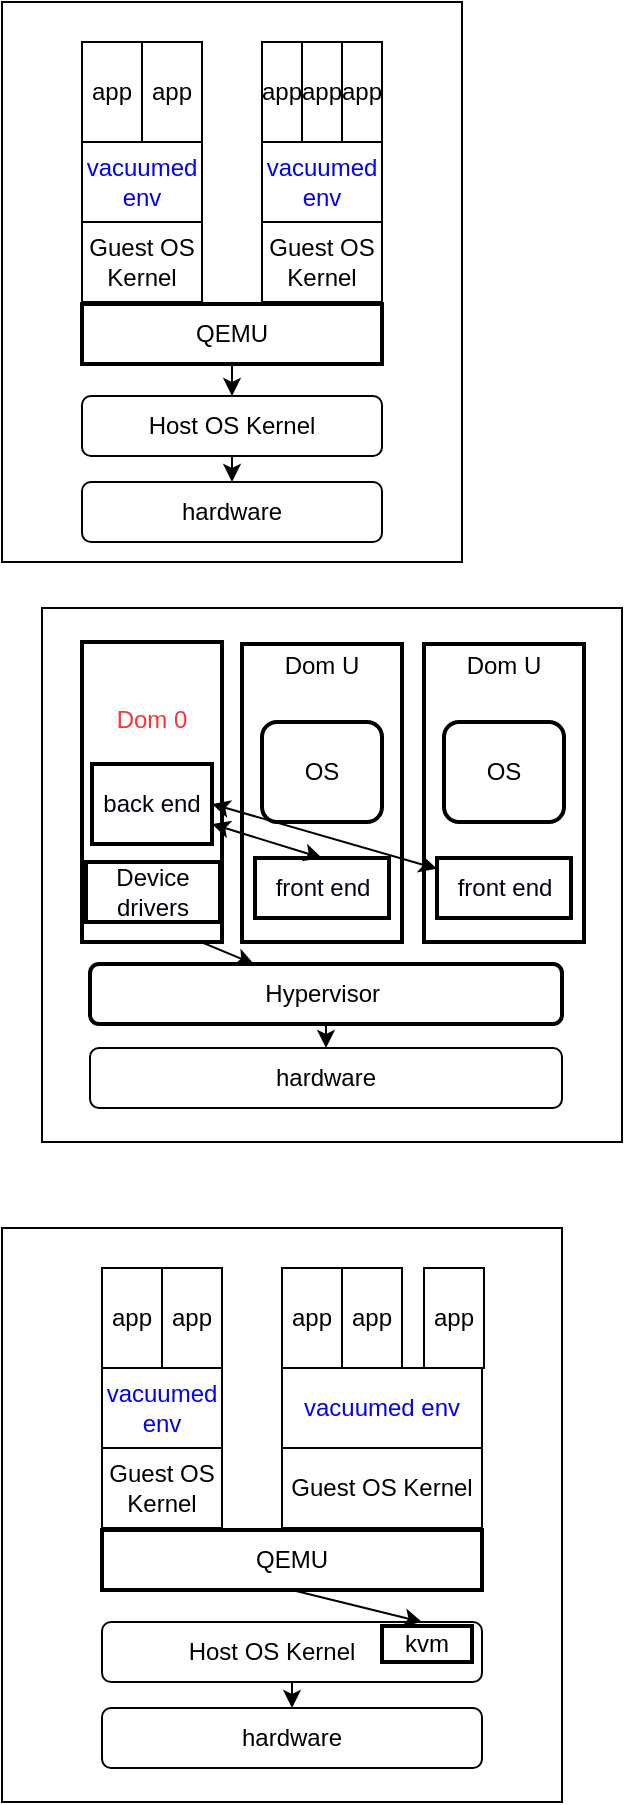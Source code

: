 <mxfile version="16.4.3" type="github">
  <diagram id="eSw0buYtp1JICF1Rn_Bf" name="Page-1">
    <mxGraphModel dx="744" dy="734" grid="1" gridSize="10" guides="1" tooltips="1" connect="1" arrows="1" fold="1" page="1" pageScale="1" pageWidth="827" pageHeight="1169" math="0" shadow="0">
      <root>
        <mxCell id="0" />
        <mxCell id="1" parent="0" />
        <mxCell id="WwznPTJzhfnH4R8WpsrZ-2" value="" style="rounded=0;whiteSpace=wrap;html=1;" vertex="1" parent="1">
          <mxGeometry x="130" y="140" width="230" height="280" as="geometry" />
        </mxCell>
        <mxCell id="WwznPTJzhfnH4R8WpsrZ-3" value="hardware" style="rounded=1;whiteSpace=wrap;html=1;" vertex="1" parent="1">
          <mxGeometry x="170" y="380" width="150" height="30" as="geometry" />
        </mxCell>
        <mxCell id="WwznPTJzhfnH4R8WpsrZ-4" value="Host OS Kernel" style="rounded=1;whiteSpace=wrap;html=1;" vertex="1" parent="1">
          <mxGeometry x="170" y="337" width="150" height="30" as="geometry" />
        </mxCell>
        <mxCell id="WwznPTJzhfnH4R8WpsrZ-5" value="QEMU" style="rounded=0;whiteSpace=wrap;html=1;strokeWidth=2;glass=0;" vertex="1" parent="1">
          <mxGeometry x="170" y="291" width="150" height="30" as="geometry" />
        </mxCell>
        <mxCell id="WwznPTJzhfnH4R8WpsrZ-7" value="Guest OS Kernel" style="rounded=0;whiteSpace=wrap;html=1;" vertex="1" parent="1">
          <mxGeometry x="170" y="250" width="60" height="40" as="geometry" />
        </mxCell>
        <mxCell id="WwznPTJzhfnH4R8WpsrZ-8" value="&lt;font color=&quot;#0000ff&quot;&gt;vacuumed env&lt;/font&gt;" style="rounded=0;whiteSpace=wrap;html=1;" vertex="1" parent="1">
          <mxGeometry x="170" y="210" width="60" height="40" as="geometry" />
        </mxCell>
        <mxCell id="WwznPTJzhfnH4R8WpsrZ-9" value="app" style="rounded=0;whiteSpace=wrap;html=1;" vertex="1" parent="1">
          <mxGeometry x="170" y="160" width="30" height="50" as="geometry" />
        </mxCell>
        <mxCell id="WwznPTJzhfnH4R8WpsrZ-10" value="app" style="rounded=0;whiteSpace=wrap;html=1;" vertex="1" parent="1">
          <mxGeometry x="200" y="160" width="30" height="50" as="geometry" />
        </mxCell>
        <mxCell id="WwznPTJzhfnH4R8WpsrZ-11" value="Guest OS Kernel" style="rounded=0;whiteSpace=wrap;html=1;" vertex="1" parent="1">
          <mxGeometry x="260" y="250" width="60" height="40" as="geometry" />
        </mxCell>
        <mxCell id="WwznPTJzhfnH4R8WpsrZ-12" value="&lt;font color=&quot;#0000ff&quot;&gt;vacuumed env&lt;/font&gt;" style="rounded=0;whiteSpace=wrap;html=1;" vertex="1" parent="1">
          <mxGeometry x="260" y="210" width="60" height="40" as="geometry" />
        </mxCell>
        <mxCell id="WwznPTJzhfnH4R8WpsrZ-14" value="app" style="rounded=0;whiteSpace=wrap;html=1;" vertex="1" parent="1">
          <mxGeometry x="300" y="160" width="20" height="50" as="geometry" />
        </mxCell>
        <mxCell id="WwznPTJzhfnH4R8WpsrZ-15" value="app" style="rounded=0;whiteSpace=wrap;html=1;" vertex="1" parent="1">
          <mxGeometry x="280" y="160" width="20" height="50" as="geometry" />
        </mxCell>
        <mxCell id="WwznPTJzhfnH4R8WpsrZ-16" value="app" style="rounded=0;whiteSpace=wrap;html=1;" vertex="1" parent="1">
          <mxGeometry x="260" y="160" width="20" height="50" as="geometry" />
        </mxCell>
        <mxCell id="WwznPTJzhfnH4R8WpsrZ-18" value="" style="endArrow=classic;html=1;rounded=0;exitX=0.5;exitY=1;exitDx=0;exitDy=0;" edge="1" parent="1" source="WwznPTJzhfnH4R8WpsrZ-5" target="WwznPTJzhfnH4R8WpsrZ-4">
          <mxGeometry width="50" height="50" relative="1" as="geometry">
            <mxPoint x="180" y="390" as="sourcePoint" />
            <mxPoint x="230" y="340" as="targetPoint" />
          </mxGeometry>
        </mxCell>
        <mxCell id="WwznPTJzhfnH4R8WpsrZ-19" value="" style="endArrow=classic;html=1;rounded=0;entryX=0.5;entryY=0;entryDx=0;entryDy=0;exitX=0.5;exitY=1;exitDx=0;exitDy=0;" edge="1" parent="1" source="WwznPTJzhfnH4R8WpsrZ-4" target="WwznPTJzhfnH4R8WpsrZ-3">
          <mxGeometry width="50" height="50" relative="1" as="geometry">
            <mxPoint x="180" y="390" as="sourcePoint" />
            <mxPoint x="230" y="340" as="targetPoint" />
          </mxGeometry>
        </mxCell>
        <mxCell id="WwznPTJzhfnH4R8WpsrZ-20" value="" style="rounded=0;whiteSpace=wrap;html=1;" vertex="1" parent="1">
          <mxGeometry x="150" y="443" width="290" height="267" as="geometry" />
        </mxCell>
        <mxCell id="WwznPTJzhfnH4R8WpsrZ-21" value="hardware" style="rounded=1;whiteSpace=wrap;html=1;" vertex="1" parent="1">
          <mxGeometry x="174" y="663" width="236" height="30" as="geometry" />
        </mxCell>
        <mxCell id="WwznPTJzhfnH4R8WpsrZ-22" value="Hypervisor&amp;nbsp;" style="rounded=1;whiteSpace=wrap;html=1;strokeWidth=2;" vertex="1" parent="1">
          <mxGeometry x="174" y="621" width="236" height="30" as="geometry" />
        </mxCell>
        <mxCell id="WwznPTJzhfnH4R8WpsrZ-33" value="" style="endArrow=classic;html=1;rounded=0;exitX=0.5;exitY=1;exitDx=0;exitDy=0;" edge="1" parent="1" source="WwznPTJzhfnH4R8WpsrZ-39" target="WwznPTJzhfnH4R8WpsrZ-22">
          <mxGeometry width="50" height="50" relative="1" as="geometry">
            <mxPoint x="249" y="624" as="sourcePoint" />
            <mxPoint x="234" y="643" as="targetPoint" />
          </mxGeometry>
        </mxCell>
        <mxCell id="WwznPTJzhfnH4R8WpsrZ-34" value="" style="endArrow=classic;html=1;rounded=0;entryX=0.5;entryY=0;entryDx=0;entryDy=0;exitX=0.5;exitY=1;exitDx=0;exitDy=0;" edge="1" parent="1" source="WwznPTJzhfnH4R8WpsrZ-22" target="WwznPTJzhfnH4R8WpsrZ-21">
          <mxGeometry width="50" height="50" relative="1" as="geometry">
            <mxPoint x="184" y="693" as="sourcePoint" />
            <mxPoint x="234" y="643" as="targetPoint" />
          </mxGeometry>
        </mxCell>
        <mxCell id="WwznPTJzhfnH4R8WpsrZ-37" value="&lt;font color=&quot;#ff3333&quot;&gt;Dom 0&lt;br&gt;&lt;br&gt;&lt;br&gt;&lt;br&gt;&lt;br&gt;&lt;br&gt;&lt;/font&gt;" style="rounded=0;whiteSpace=wrap;html=1;glass=0;fontColor=#0000FF;strokeWidth=2;" vertex="1" parent="1">
          <mxGeometry x="170" y="460" width="70" height="150" as="geometry" />
        </mxCell>
        <mxCell id="WwznPTJzhfnH4R8WpsrZ-38" value="&lt;font color=&quot;#00000d&quot;&gt;back end&lt;/font&gt;" style="rounded=0;whiteSpace=wrap;html=1;glass=0;fontColor=#0000FF;strokeWidth=2;" vertex="1" parent="1">
          <mxGeometry x="175" y="521" width="60" height="40" as="geometry" />
        </mxCell>
        <mxCell id="WwznPTJzhfnH4R8WpsrZ-39" value="Device drivers" style="rounded=0;whiteSpace=wrap;html=1;glass=0;fontColor=#00000D;strokeWidth=2;" vertex="1" parent="1">
          <mxGeometry x="172" y="570" width="67" height="30" as="geometry" />
        </mxCell>
        <mxCell id="WwznPTJzhfnH4R8WpsrZ-40" value="&lt;font color=&quot;#000000&quot;&gt;Dom U&lt;br&gt;&lt;br&gt;&lt;br&gt;&lt;br&gt;OS&lt;br&gt;&lt;br&gt;&lt;br&gt;&lt;br&gt;&lt;br&gt;&lt;br&gt;&lt;/font&gt;" style="rounded=0;whiteSpace=wrap;html=1;glass=0;fontColor=#FF3333;strokeWidth=2;" vertex="1" parent="1">
          <mxGeometry x="250" y="461" width="80" height="149" as="geometry" />
        </mxCell>
        <mxCell id="WwznPTJzhfnH4R8WpsrZ-57" value="&lt;font color=&quot;#000000&quot;&gt;OS&lt;/font&gt;" style="rounded=1;whiteSpace=wrap;html=1;glass=0;fontColor=#FF3333;strokeWidth=2;" vertex="1" parent="1">
          <mxGeometry x="260" y="500" width="60" height="50" as="geometry" />
        </mxCell>
        <mxCell id="WwznPTJzhfnH4R8WpsrZ-58" value="front end" style="rounded=0;whiteSpace=wrap;html=1;glass=0;fontColor=#00000D;strokeWidth=2;" vertex="1" parent="1">
          <mxGeometry x="256.5" y="568" width="67" height="30" as="geometry" />
        </mxCell>
        <mxCell id="WwznPTJzhfnH4R8WpsrZ-59" value="&lt;font color=&quot;#000000&quot;&gt;Dom U&lt;br&gt;&lt;br&gt;&lt;br&gt;&lt;br&gt;OS&lt;br&gt;&lt;br&gt;&lt;br&gt;&lt;br&gt;&lt;br&gt;&lt;br&gt;&lt;/font&gt;" style="rounded=0;whiteSpace=wrap;html=1;glass=0;fontColor=#FF3333;strokeWidth=2;" vertex="1" parent="1">
          <mxGeometry x="341" y="461" width="80" height="149" as="geometry" />
        </mxCell>
        <mxCell id="WwznPTJzhfnH4R8WpsrZ-60" value="&lt;font color=&quot;#000000&quot;&gt;OS&lt;/font&gt;" style="rounded=1;whiteSpace=wrap;html=1;glass=0;fontColor=#FF3333;strokeWidth=2;" vertex="1" parent="1">
          <mxGeometry x="351" y="500" width="60" height="50" as="geometry" />
        </mxCell>
        <mxCell id="WwznPTJzhfnH4R8WpsrZ-61" value="front end" style="rounded=0;whiteSpace=wrap;html=1;glass=0;fontColor=#00000D;strokeWidth=2;" vertex="1" parent="1">
          <mxGeometry x="347.5" y="568" width="67" height="30" as="geometry" />
        </mxCell>
        <mxCell id="WwznPTJzhfnH4R8WpsrZ-62" value="" style="endArrow=classic;startArrow=classic;html=1;rounded=0;fontColor=#000000;exitX=1;exitY=0.75;exitDx=0;exitDy=0;entryX=0.5;entryY=0;entryDx=0;entryDy=0;" edge="1" parent="1" source="WwznPTJzhfnH4R8WpsrZ-38" target="WwznPTJzhfnH4R8WpsrZ-58">
          <mxGeometry width="50" height="50" relative="1" as="geometry">
            <mxPoint x="270" y="380" as="sourcePoint" />
            <mxPoint x="320" y="330" as="targetPoint" />
          </mxGeometry>
        </mxCell>
        <mxCell id="WwznPTJzhfnH4R8WpsrZ-63" value="" style="endArrow=classic;startArrow=classic;html=1;rounded=0;fontColor=#000000;exitX=1;exitY=0.5;exitDx=0;exitDy=0;" edge="1" parent="1" source="WwznPTJzhfnH4R8WpsrZ-38" target="WwznPTJzhfnH4R8WpsrZ-61">
          <mxGeometry width="50" height="50" relative="1" as="geometry">
            <mxPoint x="250" y="550" as="sourcePoint" />
            <mxPoint x="320" y="330" as="targetPoint" />
          </mxGeometry>
        </mxCell>
        <mxCell id="WwznPTJzhfnH4R8WpsrZ-65" value="" style="rounded=0;whiteSpace=wrap;html=1;" vertex="1" parent="1">
          <mxGeometry x="130" y="753" width="280" height="287" as="geometry" />
        </mxCell>
        <mxCell id="WwznPTJzhfnH4R8WpsrZ-66" value="hardware" style="rounded=1;whiteSpace=wrap;html=1;" vertex="1" parent="1">
          <mxGeometry x="180" y="993" width="190" height="30" as="geometry" />
        </mxCell>
        <mxCell id="WwznPTJzhfnH4R8WpsrZ-67" value="Host OS Kernel&amp;nbsp; &amp;nbsp; &amp;nbsp;&amp;nbsp;" style="rounded=1;whiteSpace=wrap;html=1;" vertex="1" parent="1">
          <mxGeometry x="180" y="950" width="190" height="30" as="geometry" />
        </mxCell>
        <mxCell id="WwznPTJzhfnH4R8WpsrZ-68" value="QEMU" style="rounded=0;whiteSpace=wrap;html=1;strokeWidth=2;glass=0;" vertex="1" parent="1">
          <mxGeometry x="180" y="904" width="190" height="30" as="geometry" />
        </mxCell>
        <mxCell id="WwznPTJzhfnH4R8WpsrZ-69" value="Guest OS Kernel" style="rounded=0;whiteSpace=wrap;html=1;" vertex="1" parent="1">
          <mxGeometry x="180" y="863" width="60" height="40" as="geometry" />
        </mxCell>
        <mxCell id="WwznPTJzhfnH4R8WpsrZ-70" value="&lt;font color=&quot;#0000ff&quot;&gt;vacuumed env&lt;/font&gt;" style="rounded=0;whiteSpace=wrap;html=1;" vertex="1" parent="1">
          <mxGeometry x="180" y="823" width="60" height="40" as="geometry" />
        </mxCell>
        <mxCell id="WwznPTJzhfnH4R8WpsrZ-71" value="app" style="rounded=0;whiteSpace=wrap;html=1;" vertex="1" parent="1">
          <mxGeometry x="180" y="773" width="30" height="50" as="geometry" />
        </mxCell>
        <mxCell id="WwznPTJzhfnH4R8WpsrZ-72" value="app" style="rounded=0;whiteSpace=wrap;html=1;" vertex="1" parent="1">
          <mxGeometry x="210" y="773" width="30" height="50" as="geometry" />
        </mxCell>
        <mxCell id="WwznPTJzhfnH4R8WpsrZ-73" value="Guest OS Kernel" style="rounded=0;whiteSpace=wrap;html=1;" vertex="1" parent="1">
          <mxGeometry x="270" y="863" width="100" height="40" as="geometry" />
        </mxCell>
        <mxCell id="WwznPTJzhfnH4R8WpsrZ-74" value="&lt;font color=&quot;#0000ff&quot;&gt;vacuumed env&lt;/font&gt;" style="rounded=0;whiteSpace=wrap;html=1;" vertex="1" parent="1">
          <mxGeometry x="270" y="823" width="100" height="40" as="geometry" />
        </mxCell>
        <mxCell id="WwznPTJzhfnH4R8WpsrZ-77" value="app" style="rounded=0;whiteSpace=wrap;html=1;" vertex="1" parent="1">
          <mxGeometry x="270" y="773" width="30" height="50" as="geometry" />
        </mxCell>
        <mxCell id="WwznPTJzhfnH4R8WpsrZ-78" value="" style="endArrow=classic;html=1;rounded=0;exitX=0.5;exitY=1;exitDx=0;exitDy=0;" edge="1" parent="1" source="WwznPTJzhfnH4R8WpsrZ-68" target="WwznPTJzhfnH4R8WpsrZ-67">
          <mxGeometry width="50" height="50" relative="1" as="geometry">
            <mxPoint x="190" y="1003" as="sourcePoint" />
            <mxPoint x="240" y="953" as="targetPoint" />
            <Array as="points">
              <mxPoint x="340" y="950" />
            </Array>
          </mxGeometry>
        </mxCell>
        <mxCell id="WwznPTJzhfnH4R8WpsrZ-79" value="" style="endArrow=classic;html=1;rounded=0;entryX=0.5;entryY=0;entryDx=0;entryDy=0;exitX=0.5;exitY=1;exitDx=0;exitDy=0;" edge="1" parent="1" source="WwznPTJzhfnH4R8WpsrZ-67" target="WwznPTJzhfnH4R8WpsrZ-66">
          <mxGeometry width="50" height="50" relative="1" as="geometry">
            <mxPoint x="190" y="1003" as="sourcePoint" />
            <mxPoint x="240" y="953" as="targetPoint" />
          </mxGeometry>
        </mxCell>
        <mxCell id="WwznPTJzhfnH4R8WpsrZ-82" value="kvm" style="rounded=0;whiteSpace=wrap;html=1;glass=0;fontColor=#000000;strokeWidth=2;" vertex="1" parent="1">
          <mxGeometry x="320" y="952" width="45" height="18" as="geometry" />
        </mxCell>
        <mxCell id="WwznPTJzhfnH4R8WpsrZ-83" value="app" style="rounded=0;whiteSpace=wrap;html=1;" vertex="1" parent="1">
          <mxGeometry x="300" y="773" width="30" height="50" as="geometry" />
        </mxCell>
        <mxCell id="WwznPTJzhfnH4R8WpsrZ-84" value="app" style="rounded=0;whiteSpace=wrap;html=1;" vertex="1" parent="1">
          <mxGeometry x="341" y="773" width="30" height="50" as="geometry" />
        </mxCell>
      </root>
    </mxGraphModel>
  </diagram>
</mxfile>
